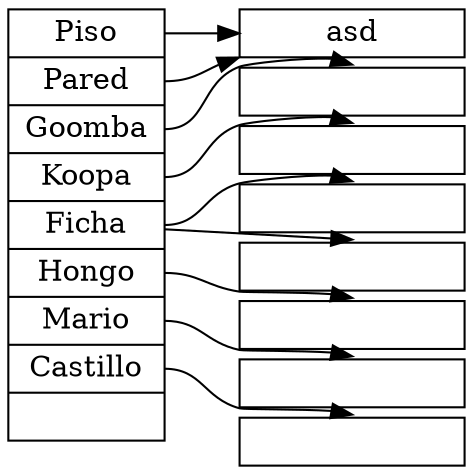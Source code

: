 digraph G {
nodesep=.05;
rankdir=LR;
 node [shape=record,width=.1,height=.1];

 node0 [label = "<f0> Piso|<f1> Pared|<f2>Goomba |<f3> Koopa|<f4> Ficha|<f5>Hongo |<f6>Mario |<f7>Castillo| ",height=2.5];
 node [width = 1.5];node1 [label = "{<n> asd}"];
node2 [label="{}"];
node3 [label="{}"];
node4 [label="{}"];
node5 [label="{}"];
node6 [label="{}"];
node7 [label="{  }"];
node8 [label="{  }"];

node0:f0 -> node1:n;
 node0:f1 -> node1:n;
 node0:f2 -> node2:n;
 node0:f3 -> node3:n;
 node0:f4 -> node4:n;
 node0:f5 -> node5:n;
 node0:f6 -> node6:n;
 node0:f7 -> node7:n;
 node0:f8 -> node8:n;
}
